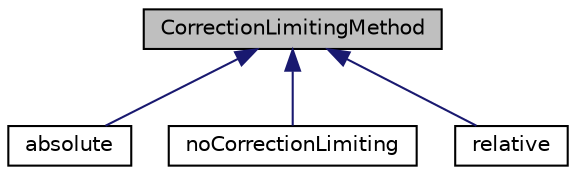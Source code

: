 digraph "CorrectionLimitingMethod"
{
  bgcolor="transparent";
  edge [fontname="Helvetica",fontsize="10",labelfontname="Helvetica",labelfontsize="10"];
  node [fontname="Helvetica",fontsize="10",shape=record];
  Node1 [label="CorrectionLimitingMethod",height=0.2,width=0.4,color="black", fillcolor="grey75", style="filled" fontcolor="black"];
  Node1 -> Node2 [dir="back",color="midnightblue",fontsize="10",style="solid",fontname="Helvetica"];
  Node2 [label="absolute",height=0.2,width=0.4,color="black",URL="$classFoam_1_1CorrectionLimitingMethods_1_1absolute.html",tooltip="Correction limiting method based on the absolute particle velocity. "];
  Node1 -> Node3 [dir="back",color="midnightblue",fontsize="10",style="solid",fontname="Helvetica"];
  Node3 [label="noCorrectionLimiting",height=0.2,width=0.4,color="black",URL="$classFoam_1_1CorrectionLimitingMethods_1_1noCorrectionLimiting.html",tooltip="Place holder for the &#39;none&#39; option. "];
  Node1 -> Node4 [dir="back",color="midnightblue",fontsize="10",style="solid",fontname="Helvetica"];
  Node4 [label="relative",height=0.2,width=0.4,color="black",URL="$classFoam_1_1CorrectionLimitingMethods_1_1relative.html",tooltip="Correction limiting method based on the relative particle velocity. "];
}
